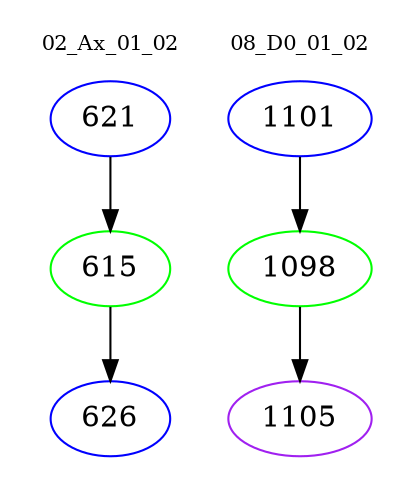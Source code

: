 digraph{
subgraph cluster_0 {
color = white
label = "02_Ax_01_02";
fontsize=10;
T0_621 [label="621", color="blue"]
T0_621 -> T0_615 [color="black"]
T0_615 [label="615", color="green"]
T0_615 -> T0_626 [color="black"]
T0_626 [label="626", color="blue"]
}
subgraph cluster_1 {
color = white
label = "08_D0_01_02";
fontsize=10;
T1_1101 [label="1101", color="blue"]
T1_1101 -> T1_1098 [color="black"]
T1_1098 [label="1098", color="green"]
T1_1098 -> T1_1105 [color="black"]
T1_1105 [label="1105", color="purple"]
}
}
